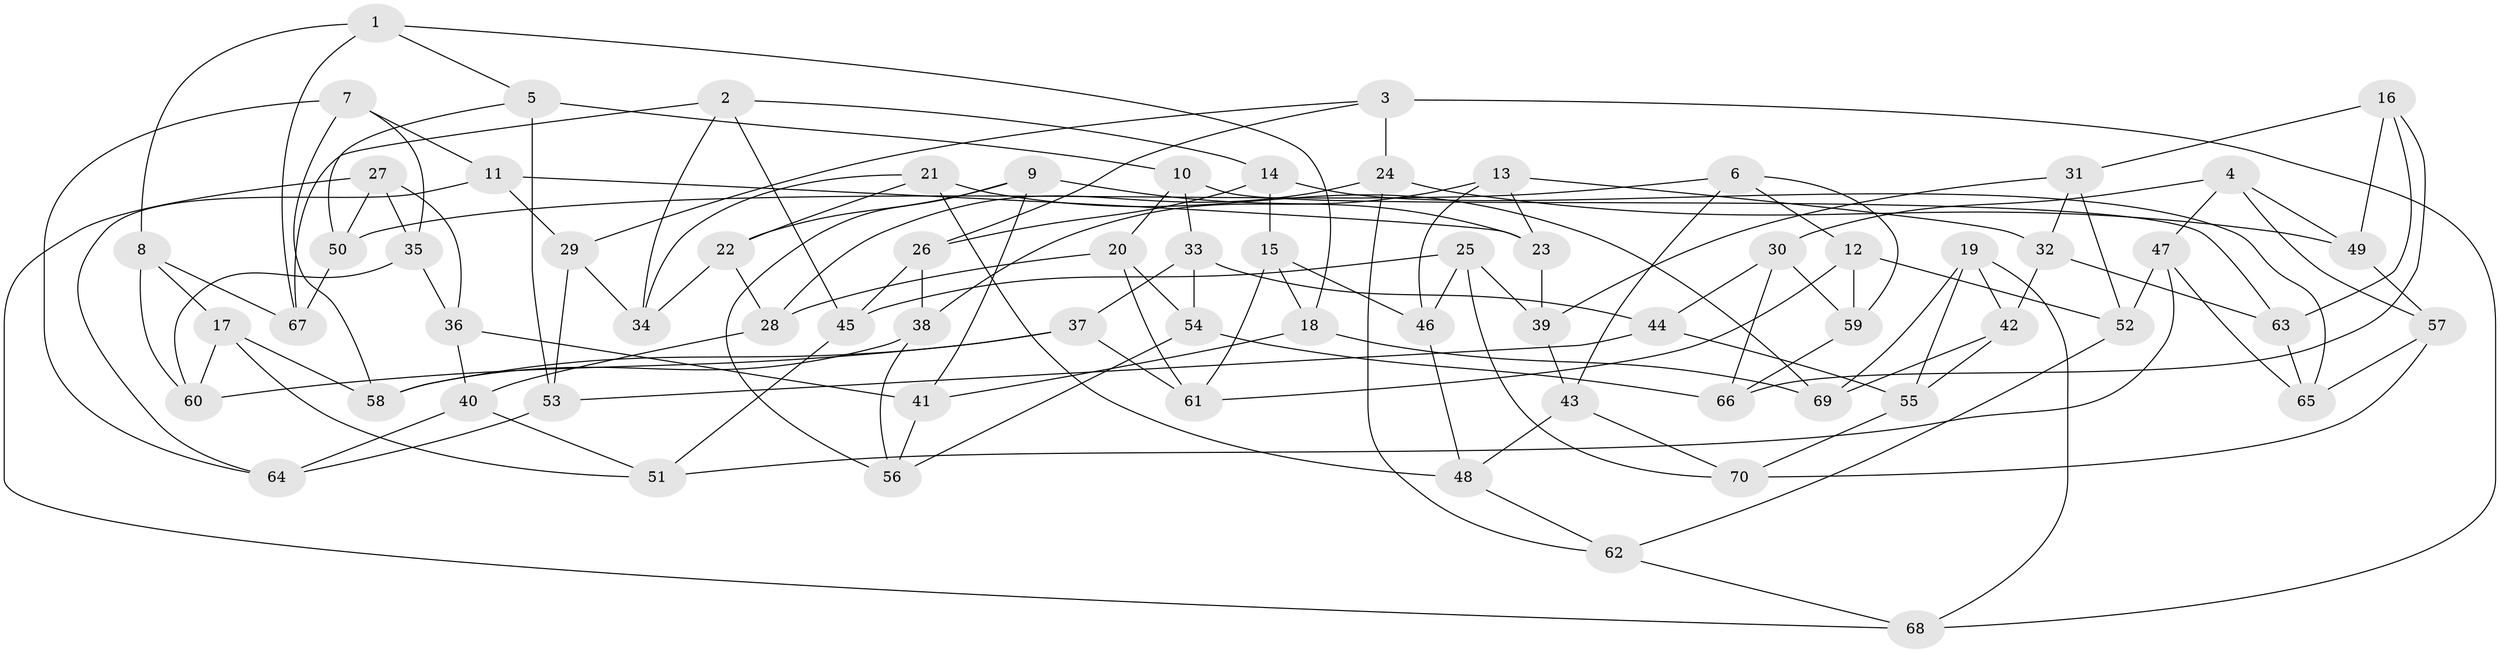 // Generated by graph-tools (version 1.1) at 2025/11/02/27/25 16:11:45]
// undirected, 70 vertices, 140 edges
graph export_dot {
graph [start="1"]
  node [color=gray90,style=filled];
  1;
  2;
  3;
  4;
  5;
  6;
  7;
  8;
  9;
  10;
  11;
  12;
  13;
  14;
  15;
  16;
  17;
  18;
  19;
  20;
  21;
  22;
  23;
  24;
  25;
  26;
  27;
  28;
  29;
  30;
  31;
  32;
  33;
  34;
  35;
  36;
  37;
  38;
  39;
  40;
  41;
  42;
  43;
  44;
  45;
  46;
  47;
  48;
  49;
  50;
  51;
  52;
  53;
  54;
  55;
  56;
  57;
  58;
  59;
  60;
  61;
  62;
  63;
  64;
  65;
  66;
  67;
  68;
  69;
  70;
  1 -- 18;
  1 -- 8;
  1 -- 67;
  1 -- 5;
  2 -- 34;
  2 -- 45;
  2 -- 14;
  2 -- 67;
  3 -- 26;
  3 -- 68;
  3 -- 24;
  3 -- 29;
  4 -- 49;
  4 -- 47;
  4 -- 30;
  4 -- 57;
  5 -- 10;
  5 -- 50;
  5 -- 53;
  6 -- 12;
  6 -- 59;
  6 -- 43;
  6 -- 50;
  7 -- 64;
  7 -- 35;
  7 -- 58;
  7 -- 11;
  8 -- 60;
  8 -- 67;
  8 -- 17;
  9 -- 41;
  9 -- 56;
  9 -- 23;
  9 -- 22;
  10 -- 63;
  10 -- 33;
  10 -- 20;
  11 -- 23;
  11 -- 29;
  11 -- 64;
  12 -- 59;
  12 -- 61;
  12 -- 52;
  13 -- 38;
  13 -- 46;
  13 -- 23;
  13 -- 32;
  14 -- 15;
  14 -- 65;
  14 -- 26;
  15 -- 18;
  15 -- 46;
  15 -- 61;
  16 -- 66;
  16 -- 63;
  16 -- 31;
  16 -- 49;
  17 -- 58;
  17 -- 60;
  17 -- 51;
  18 -- 41;
  18 -- 69;
  19 -- 55;
  19 -- 68;
  19 -- 42;
  19 -- 69;
  20 -- 28;
  20 -- 61;
  20 -- 54;
  21 -- 34;
  21 -- 22;
  21 -- 69;
  21 -- 48;
  22 -- 34;
  22 -- 28;
  23 -- 39;
  24 -- 28;
  24 -- 49;
  24 -- 62;
  25 -- 39;
  25 -- 45;
  25 -- 46;
  25 -- 70;
  26 -- 38;
  26 -- 45;
  27 -- 68;
  27 -- 36;
  27 -- 35;
  27 -- 50;
  28 -- 40;
  29 -- 53;
  29 -- 34;
  30 -- 66;
  30 -- 44;
  30 -- 59;
  31 -- 32;
  31 -- 52;
  31 -- 39;
  32 -- 63;
  32 -- 42;
  33 -- 37;
  33 -- 54;
  33 -- 44;
  35 -- 60;
  35 -- 36;
  36 -- 41;
  36 -- 40;
  37 -- 58;
  37 -- 61;
  37 -- 60;
  38 -- 56;
  38 -- 58;
  39 -- 43;
  40 -- 51;
  40 -- 64;
  41 -- 56;
  42 -- 69;
  42 -- 55;
  43 -- 70;
  43 -- 48;
  44 -- 55;
  44 -- 53;
  45 -- 51;
  46 -- 48;
  47 -- 52;
  47 -- 51;
  47 -- 65;
  48 -- 62;
  49 -- 57;
  50 -- 67;
  52 -- 62;
  53 -- 64;
  54 -- 56;
  54 -- 66;
  55 -- 70;
  57 -- 65;
  57 -- 70;
  59 -- 66;
  62 -- 68;
  63 -- 65;
}
